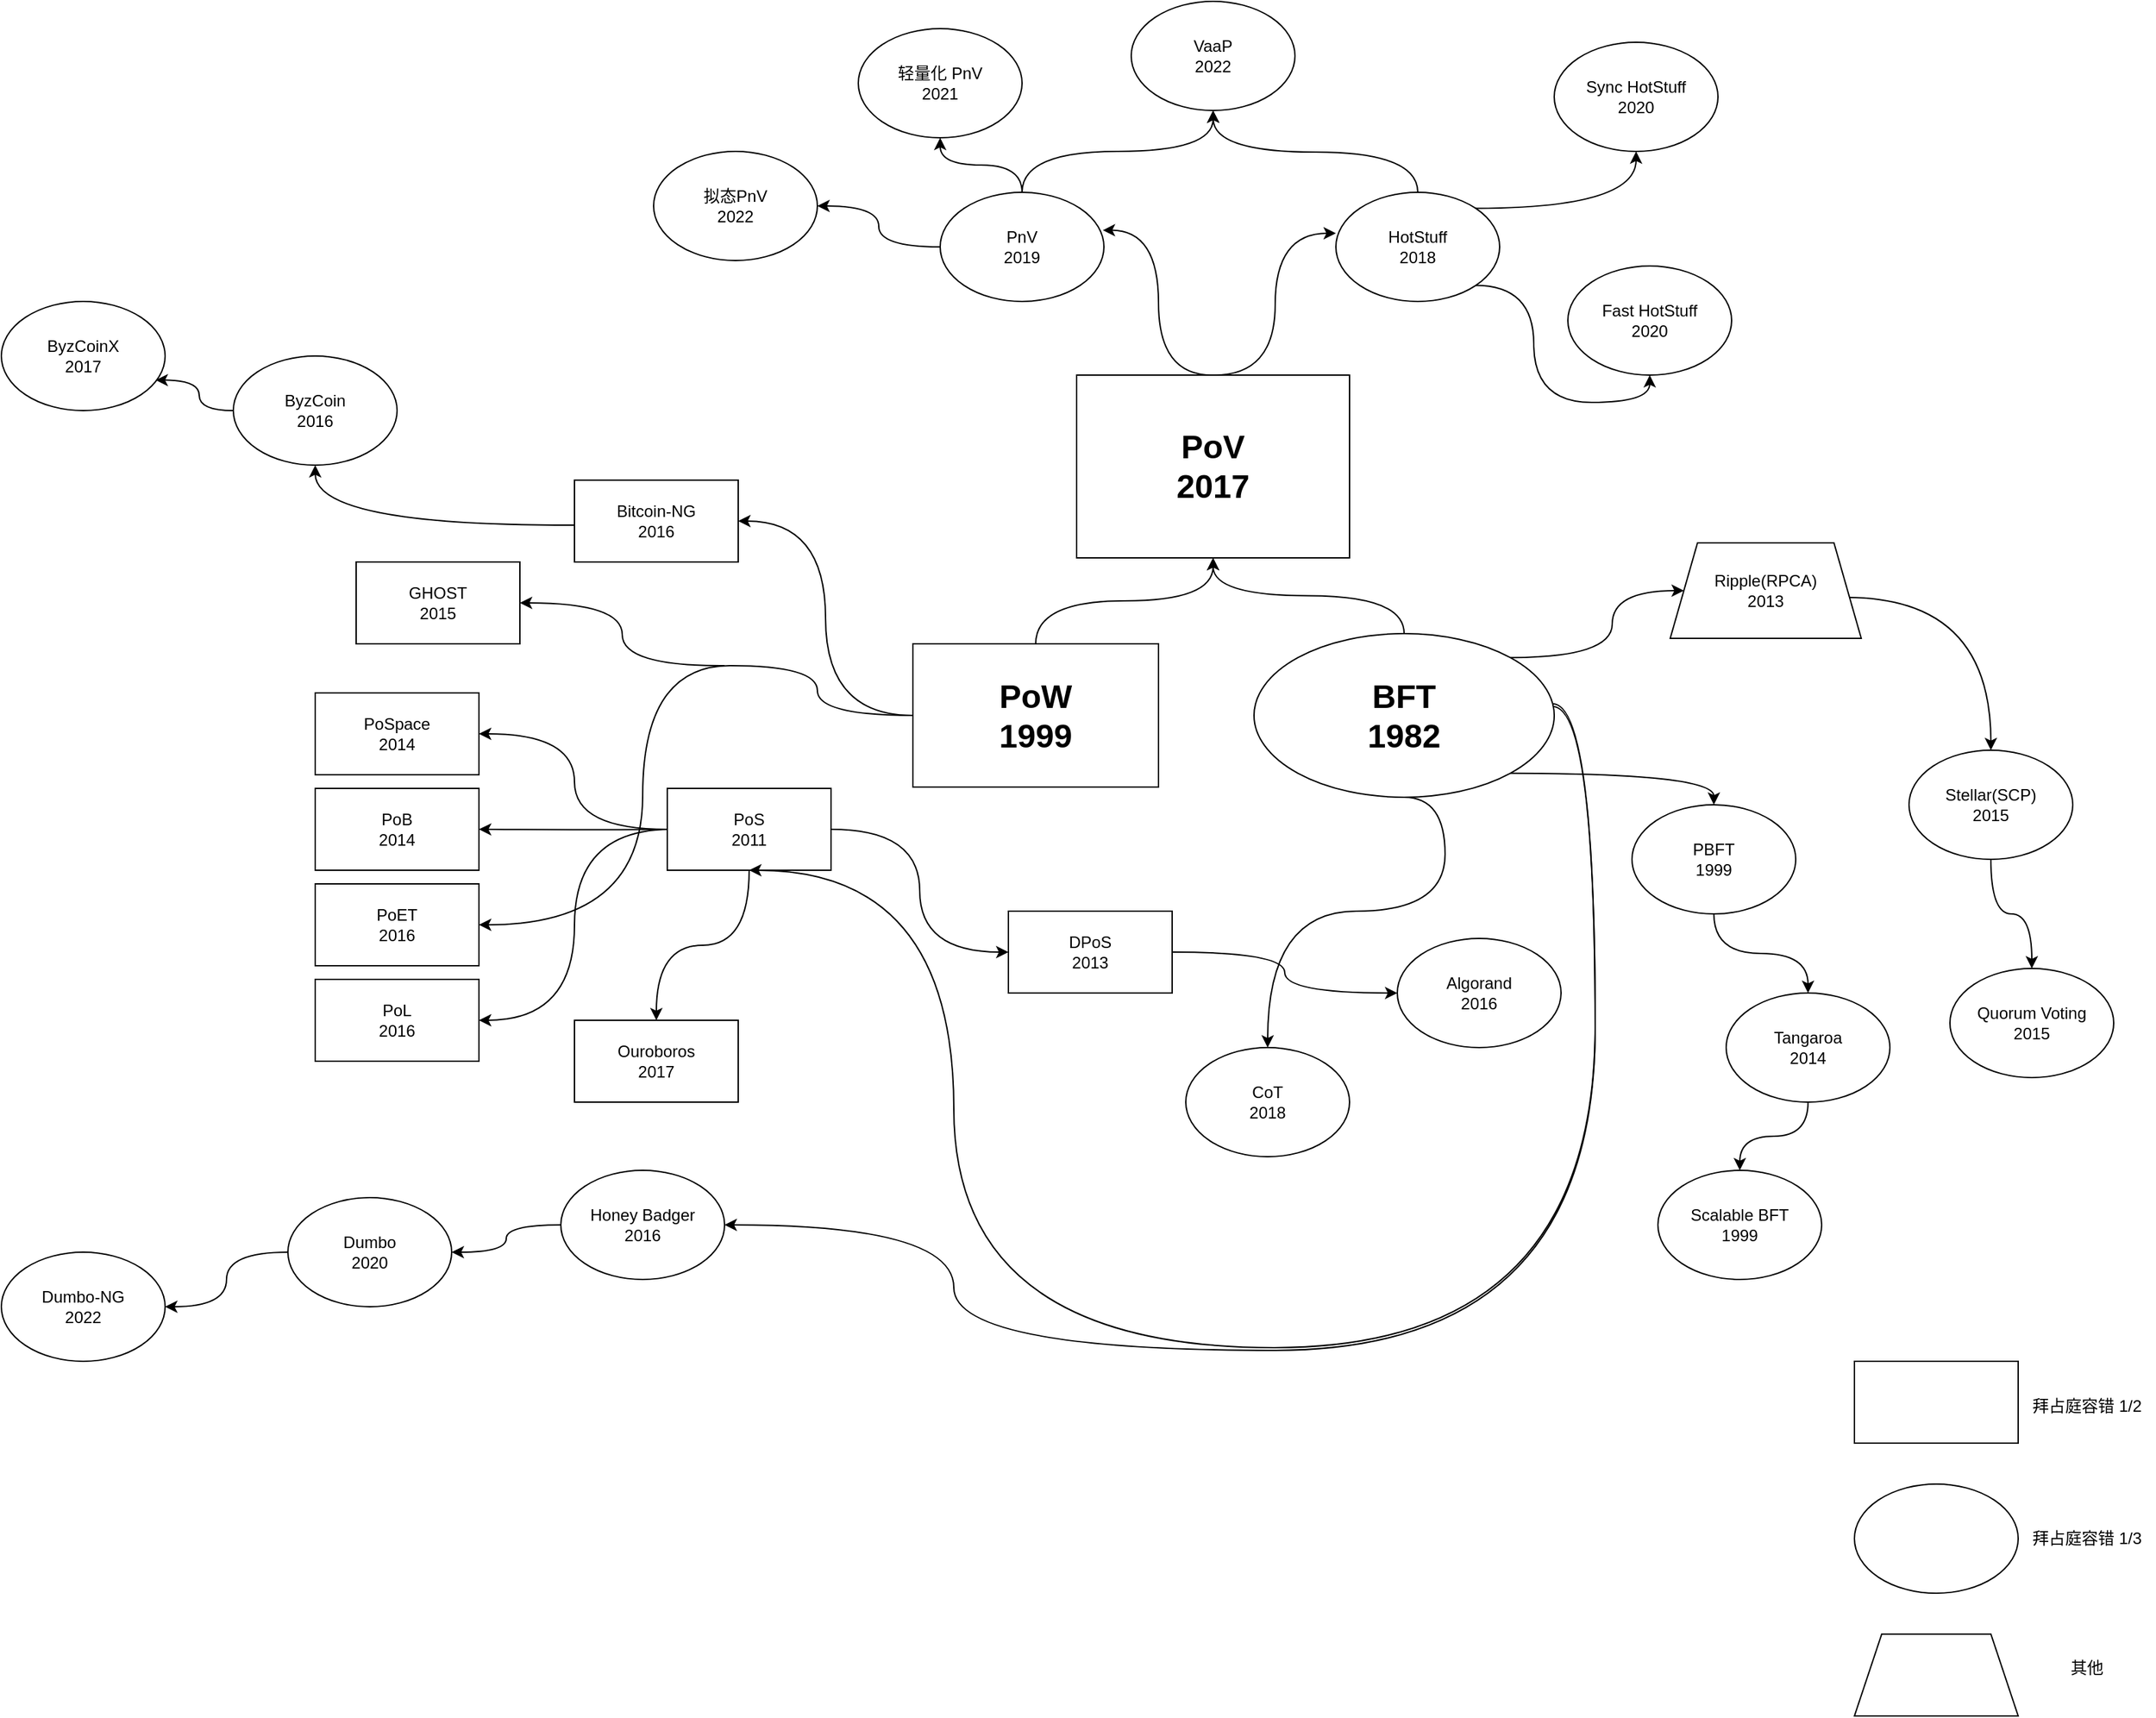 <mxfile version="24.8.4">
  <diagram name="Page-0" id="6ynVE3JUyWCL2I9uEFbG">
    <mxGraphModel dx="2193" dy="1133" grid="1" gridSize="10" guides="1" tooltips="1" connect="1" arrows="1" fold="1" page="1" pageScale="1" pageWidth="1169" pageHeight="827" math="0" shadow="0">
      <root>
        <mxCell id="0" />
        <mxCell id="1" parent="0" />
        <mxCell id="Jjx-n1GLnTYui9cO-WU7-42" style="edgeStyle=orthogonalEdgeStyle;curved=1;rounded=0;orthogonalLoop=1;jettySize=auto;html=1;entryX=0.993;entryY=0.347;entryDx=0;entryDy=0;entryPerimeter=0;exitX=0.5;exitY=0;exitDx=0;exitDy=0;" parent="1" target="Jjx-n1GLnTYui9cO-WU7-6" edge="1">
          <mxGeometry relative="1" as="geometry">
            <mxPoint x="400" y="223" as="targetPoint" />
            <mxPoint x="450" y="307" as="sourcePoint" />
          </mxGeometry>
        </mxCell>
        <mxCell id="Jjx-n1GLnTYui9cO-WU7-5" value="&lt;font style=&quot;font-size: 24px;&quot;&gt;&lt;b&gt;PoV&lt;br&gt;2017&lt;/b&gt;&lt;/font&gt;" style="rounded=0;whiteSpace=wrap;html=1;" parent="1" vertex="1">
          <mxGeometry x="350" y="307" width="200" height="134" as="geometry" />
        </mxCell>
        <mxCell id="Jjx-n1GLnTYui9cO-WU7-44" style="edgeStyle=orthogonalEdgeStyle;curved=1;rounded=0;orthogonalLoop=1;jettySize=auto;html=1;exitX=0.5;exitY=0;exitDx=0;exitDy=0;entryX=0.5;entryY=1;entryDx=0;entryDy=0;" parent="1" source="Jjx-n1GLnTYui9cO-WU7-6" target="Jjx-n1GLnTYui9cO-WU7-23" edge="1">
          <mxGeometry relative="1" as="geometry" />
        </mxCell>
        <mxCell id="Jjx-n1GLnTYui9cO-WU7-46" style="edgeStyle=orthogonalEdgeStyle;curved=1;rounded=0;orthogonalLoop=1;jettySize=auto;html=1;" parent="1" source="Jjx-n1GLnTYui9cO-WU7-6" target="Jjx-n1GLnTYui9cO-WU7-21" edge="1">
          <mxGeometry relative="1" as="geometry" />
        </mxCell>
        <mxCell id="Jjx-n1GLnTYui9cO-WU7-50" style="edgeStyle=orthogonalEdgeStyle;curved=1;rounded=0;orthogonalLoop=1;jettySize=auto;html=1;exitX=0;exitY=0.5;exitDx=0;exitDy=0;" parent="1" source="Jjx-n1GLnTYui9cO-WU7-6" target="Jjx-n1GLnTYui9cO-WU7-22" edge="1">
          <mxGeometry relative="1" as="geometry" />
        </mxCell>
        <mxCell id="Jjx-n1GLnTYui9cO-WU7-6" value="PnV&lt;br&gt;2019" style="ellipse;whiteSpace=wrap;html=1;" parent="1" vertex="1">
          <mxGeometry x="250" y="173" width="120" height="80" as="geometry" />
        </mxCell>
        <mxCell id="Jjx-n1GLnTYui9cO-WU7-45" style="edgeStyle=orthogonalEdgeStyle;curved=1;rounded=0;orthogonalLoop=1;jettySize=auto;html=1;exitX=0.5;exitY=0;exitDx=0;exitDy=0;" parent="1" source="Jjx-n1GLnTYui9cO-WU7-8" edge="1">
          <mxGeometry relative="1" as="geometry">
            <mxPoint x="450" y="113.0" as="targetPoint" />
          </mxGeometry>
        </mxCell>
        <mxCell id="Jjx-n1GLnTYui9cO-WU7-51" style="edgeStyle=orthogonalEdgeStyle;curved=1;rounded=0;orthogonalLoop=1;jettySize=auto;html=1;exitX=1;exitY=0;exitDx=0;exitDy=0;" parent="1" source="Jjx-n1GLnTYui9cO-WU7-8" target="Jjx-n1GLnTYui9cO-WU7-24" edge="1">
          <mxGeometry relative="1" as="geometry" />
        </mxCell>
        <mxCell id="Jjx-n1GLnTYui9cO-WU7-52" style="edgeStyle=orthogonalEdgeStyle;curved=1;rounded=0;orthogonalLoop=1;jettySize=auto;html=1;exitX=1;exitY=1;exitDx=0;exitDy=0;entryX=0.5;entryY=1;entryDx=0;entryDy=0;" parent="1" source="Jjx-n1GLnTYui9cO-WU7-8" target="Jjx-n1GLnTYui9cO-WU7-26" edge="1">
          <mxGeometry relative="1" as="geometry" />
        </mxCell>
        <mxCell id="Jjx-n1GLnTYui9cO-WU7-8" value="HotStuff&lt;br&gt;2018" style="ellipse;whiteSpace=wrap;html=1;" parent="1" vertex="1">
          <mxGeometry x="540" y="173" width="120" height="80" as="geometry" />
        </mxCell>
        <mxCell id="Jjx-n1GLnTYui9cO-WU7-72" style="edgeStyle=orthogonalEdgeStyle;curved=1;rounded=0;orthogonalLoop=1;jettySize=auto;html=1;entryX=1;entryY=0.5;entryDx=0;entryDy=0;" parent="1" target="Jjx-n1GLnTYui9cO-WU7-14" edge="1">
          <mxGeometry relative="1" as="geometry">
            <mxPoint x="92" y="520" as="sourcePoint" />
          </mxGeometry>
        </mxCell>
        <mxCell id="Jjx-n1GLnTYui9cO-WU7-77" style="edgeStyle=orthogonalEdgeStyle;curved=1;rounded=0;orthogonalLoop=1;jettySize=auto;html=1;entryX=1;entryY=0.5;entryDx=0;entryDy=0;exitX=0;exitY=0.5;exitDx=0;exitDy=0;" parent="1" source="FyjvSkbcfdwy83ujvMnT-1" target="Jjx-n1GLnTYui9cO-WU7-17" edge="1">
          <mxGeometry relative="1" as="geometry">
            <Array as="points">
              <mxPoint x="160" y="520" />
              <mxPoint x="32" y="520" />
              <mxPoint x="32" y="710" />
            </Array>
            <mxPoint x="92" y="520" as="sourcePoint" />
          </mxGeometry>
        </mxCell>
        <mxCell id="Jjx-n1GLnTYui9cO-WU7-80" style="edgeStyle=orthogonalEdgeStyle;curved=1;rounded=0;orthogonalLoop=1;jettySize=auto;html=1;entryX=1;entryY=0.5;entryDx=0;entryDy=0;exitX=0;exitY=0.5;exitDx=0;exitDy=0;" parent="1" source="FyjvSkbcfdwy83ujvMnT-1" target="Jjx-n1GLnTYui9cO-WU7-19" edge="1">
          <mxGeometry relative="1" as="geometry">
            <mxPoint x="90" y="520" as="sourcePoint" />
          </mxGeometry>
        </mxCell>
        <mxCell id="Jjx-n1GLnTYui9cO-WU7-67" style="edgeStyle=orthogonalEdgeStyle;curved=1;rounded=0;orthogonalLoop=1;jettySize=auto;html=1;entryX=0;entryY=0.5;entryDx=0;entryDy=0;" parent="1" source="Jjx-n1GLnTYui9cO-WU7-11" target="Jjx-n1GLnTYui9cO-WU7-12" edge="1">
          <mxGeometry relative="1" as="geometry" />
        </mxCell>
        <mxCell id="Jjx-n1GLnTYui9cO-WU7-73" style="edgeStyle=orthogonalEdgeStyle;curved=1;rounded=0;orthogonalLoop=1;jettySize=auto;html=1;entryX=1;entryY=0.5;entryDx=0;entryDy=0;" parent="1" target="Jjx-n1GLnTYui9cO-WU7-15" edge="1">
          <mxGeometry relative="1" as="geometry">
            <mxPoint x="52" y="640" as="sourcePoint" />
          </mxGeometry>
        </mxCell>
        <mxCell id="Jjx-n1GLnTYui9cO-WU7-74" style="edgeStyle=orthogonalEdgeStyle;curved=1;rounded=0;orthogonalLoop=1;jettySize=auto;html=1;entryX=1;entryY=0.5;entryDx=0;entryDy=0;" parent="1" target="Jjx-n1GLnTYui9cO-WU7-16" edge="1">
          <mxGeometry relative="1" as="geometry">
            <mxPoint x="52" y="640" as="sourcePoint" />
          </mxGeometry>
        </mxCell>
        <mxCell id="Jjx-n1GLnTYui9cO-WU7-76" style="edgeStyle=orthogonalEdgeStyle;curved=1;rounded=0;orthogonalLoop=1;jettySize=auto;html=1;entryX=1;entryY=0.5;entryDx=0;entryDy=0;" parent="1" target="Jjx-n1GLnTYui9cO-WU7-18" edge="1">
          <mxGeometry relative="1" as="geometry">
            <mxPoint x="52" y="640" as="sourcePoint" />
          </mxGeometry>
        </mxCell>
        <mxCell id="Jjx-n1GLnTYui9cO-WU7-79" style="edgeStyle=orthogonalEdgeStyle;curved=1;rounded=0;orthogonalLoop=1;jettySize=auto;html=1;" parent="1" source="Jjx-n1GLnTYui9cO-WU7-11" target="Jjx-n1GLnTYui9cO-WU7-13" edge="1">
          <mxGeometry relative="1" as="geometry" />
        </mxCell>
        <mxCell id="Jjx-n1GLnTYui9cO-WU7-11" value="PoS&lt;br&gt;2011" style="rounded=0;whiteSpace=wrap;html=1;" parent="1" vertex="1">
          <mxGeometry x="50" y="610" width="120" height="60" as="geometry" />
        </mxCell>
        <mxCell id="Jjx-n1GLnTYui9cO-WU7-66" style="edgeStyle=orthogonalEdgeStyle;curved=1;rounded=0;orthogonalLoop=1;jettySize=auto;html=1;" parent="1" source="Jjx-n1GLnTYui9cO-WU7-12" target="Jjx-n1GLnTYui9cO-WU7-34" edge="1">
          <mxGeometry relative="1" as="geometry" />
        </mxCell>
        <mxCell id="Jjx-n1GLnTYui9cO-WU7-12" value="DPoS&lt;br&gt;2013" style="rounded=0;whiteSpace=wrap;html=1;" parent="1" vertex="1">
          <mxGeometry x="300" y="700" width="120" height="60" as="geometry" />
        </mxCell>
        <mxCell id="Jjx-n1GLnTYui9cO-WU7-13" value="Ouroboros&lt;br&gt;2017" style="rounded=0;whiteSpace=wrap;html=1;" parent="1" vertex="1">
          <mxGeometry x="-18" y="780" width="120" height="60" as="geometry" />
        </mxCell>
        <mxCell id="Jjx-n1GLnTYui9cO-WU7-14" value="GHOST&lt;br&gt;2015" style="rounded=0;whiteSpace=wrap;html=1;" parent="1" vertex="1">
          <mxGeometry x="-178" y="444" width="120" height="60" as="geometry" />
        </mxCell>
        <mxCell id="Jjx-n1GLnTYui9cO-WU7-15" value="PoSpace&lt;br&gt;2014" style="rounded=0;whiteSpace=wrap;html=1;" parent="1" vertex="1">
          <mxGeometry x="-208" y="540" width="120" height="60" as="geometry" />
        </mxCell>
        <mxCell id="Jjx-n1GLnTYui9cO-WU7-16" value="PoB&lt;br&gt;2014" style="rounded=0;whiteSpace=wrap;html=1;" parent="1" vertex="1">
          <mxGeometry x="-208" y="610" width="120" height="60" as="geometry" />
        </mxCell>
        <mxCell id="Jjx-n1GLnTYui9cO-WU7-17" value="PoET&lt;br&gt;2016" style="rounded=0;whiteSpace=wrap;html=1;" parent="1" vertex="1">
          <mxGeometry x="-208" y="680" width="120" height="60" as="geometry" />
        </mxCell>
        <mxCell id="Jjx-n1GLnTYui9cO-WU7-18" value="PoL&lt;br&gt;2016" style="rounded=0;whiteSpace=wrap;html=1;" parent="1" vertex="1">
          <mxGeometry x="-208" y="750" width="120" height="60" as="geometry" />
        </mxCell>
        <mxCell id="Jjx-n1GLnTYui9cO-WU7-81" style="edgeStyle=orthogonalEdgeStyle;curved=1;rounded=0;orthogonalLoop=1;jettySize=auto;html=1;" parent="1" target="Jjx-n1GLnTYui9cO-WU7-38" edge="1">
          <mxGeometry relative="1" as="geometry">
            <mxPoint x="-18" y="417" as="sourcePoint" />
          </mxGeometry>
        </mxCell>
        <mxCell id="Jjx-n1GLnTYui9cO-WU7-19" value="Bitcoin-NG&lt;br&gt;2016" style="rounded=0;whiteSpace=wrap;html=1;" parent="1" vertex="1">
          <mxGeometry x="-18" y="384" width="120" height="60" as="geometry" />
        </mxCell>
        <mxCell id="Jjx-n1GLnTYui9cO-WU7-57" style="edgeStyle=orthogonalEdgeStyle;curved=1;rounded=0;orthogonalLoop=1;jettySize=auto;html=1;entryX=0.5;entryY=0;entryDx=0;entryDy=0;" parent="1" target="Jjx-n1GLnTYui9cO-WU7-30" edge="1">
          <mxGeometry relative="1" as="geometry">
            <mxPoint x="915" y="470" as="sourcePoint" />
            <mxPoint x="1055" y="582" as="targetPoint" />
          </mxGeometry>
        </mxCell>
        <mxCell id="Jjx-n1GLnTYui9cO-WU7-21" value="轻量化 PnV&lt;br&gt;2021" style="ellipse;whiteSpace=wrap;html=1;" parent="1" vertex="1">
          <mxGeometry x="190" y="53" width="120" height="80" as="geometry" />
        </mxCell>
        <mxCell id="Jjx-n1GLnTYui9cO-WU7-22" value="拟态PnV&lt;br&gt;2022" style="ellipse;whiteSpace=wrap;html=1;" parent="1" vertex="1">
          <mxGeometry x="40" y="143" width="120" height="80" as="geometry" />
        </mxCell>
        <mxCell id="Jjx-n1GLnTYui9cO-WU7-23" value="VaaP&lt;br&gt;2022" style="ellipse;whiteSpace=wrap;html=1;" parent="1" vertex="1">
          <mxGeometry x="390" y="33" width="120" height="80" as="geometry" />
        </mxCell>
        <mxCell id="Jjx-n1GLnTYui9cO-WU7-24" value="Sync HotStuff&lt;br&gt;2020" style="ellipse;whiteSpace=wrap;html=1;" parent="1" vertex="1">
          <mxGeometry x="700" y="63" width="120" height="80" as="geometry" />
        </mxCell>
        <mxCell id="Jjx-n1GLnTYui9cO-WU7-26" value="Fast HotStuff&lt;br&gt;2020" style="ellipse;whiteSpace=wrap;html=1;" parent="1" vertex="1">
          <mxGeometry x="710" y="227" width="120" height="80" as="geometry" />
        </mxCell>
        <mxCell id="Jjx-n1GLnTYui9cO-WU7-60" style="edgeStyle=orthogonalEdgeStyle;curved=1;rounded=0;orthogonalLoop=1;jettySize=auto;html=1;" parent="1" source="Jjx-n1GLnTYui9cO-WU7-27" target="Jjx-n1GLnTYui9cO-WU7-28" edge="1">
          <mxGeometry relative="1" as="geometry" />
        </mxCell>
        <mxCell id="Jjx-n1GLnTYui9cO-WU7-27" value="PBFT&lt;br&gt;1999" style="ellipse;whiteSpace=wrap;html=1;" parent="1" vertex="1">
          <mxGeometry x="757" y="622" width="120" height="80" as="geometry" />
        </mxCell>
        <mxCell id="Jjx-n1GLnTYui9cO-WU7-62" style="edgeStyle=orthogonalEdgeStyle;curved=1;rounded=0;orthogonalLoop=1;jettySize=auto;html=1;" parent="1" source="Jjx-n1GLnTYui9cO-WU7-28" target="Jjx-n1GLnTYui9cO-WU7-29" edge="1">
          <mxGeometry relative="1" as="geometry" />
        </mxCell>
        <mxCell id="Jjx-n1GLnTYui9cO-WU7-28" value="Tangaroa&lt;br&gt;2014" style="ellipse;whiteSpace=wrap;html=1;" parent="1" vertex="1">
          <mxGeometry x="826" y="760" width="120" height="80" as="geometry" />
        </mxCell>
        <mxCell id="Jjx-n1GLnTYui9cO-WU7-29" value="Scalable BFT&lt;br&gt;1999" style="ellipse;whiteSpace=wrap;html=1;" parent="1" vertex="1">
          <mxGeometry x="776" y="890" width="120" height="80" as="geometry" />
        </mxCell>
        <mxCell id="Jjx-n1GLnTYui9cO-WU7-59" style="edgeStyle=orthogonalEdgeStyle;curved=1;rounded=0;orthogonalLoop=1;jettySize=auto;html=1;" parent="1" source="Jjx-n1GLnTYui9cO-WU7-30" target="Jjx-n1GLnTYui9cO-WU7-32" edge="1">
          <mxGeometry relative="1" as="geometry" />
        </mxCell>
        <mxCell id="Jjx-n1GLnTYui9cO-WU7-30" value="Stellar(SCP)&lt;br&gt;2015" style="ellipse;whiteSpace=wrap;html=1;" parent="1" vertex="1">
          <mxGeometry x="960" y="582" width="120" height="80" as="geometry" />
        </mxCell>
        <mxCell id="Jjx-n1GLnTYui9cO-WU7-32" value="Quorum Voting&lt;br&gt;2015" style="ellipse;whiteSpace=wrap;html=1;" parent="1" vertex="1">
          <mxGeometry x="990" y="742" width="120" height="80" as="geometry" />
        </mxCell>
        <mxCell id="Jjx-n1GLnTYui9cO-WU7-33" value="CoT&lt;br&gt;2018" style="ellipse;whiteSpace=wrap;html=1;" parent="1" vertex="1">
          <mxGeometry x="430" y="800" width="120" height="80" as="geometry" />
        </mxCell>
        <mxCell id="Jjx-n1GLnTYui9cO-WU7-34" value="Algorand&lt;br&gt;2016" style="ellipse;whiteSpace=wrap;html=1;" parent="1" vertex="1">
          <mxGeometry x="585" y="720" width="120" height="80" as="geometry" />
        </mxCell>
        <mxCell id="Jjx-n1GLnTYui9cO-WU7-70" style="edgeStyle=orthogonalEdgeStyle;curved=1;rounded=0;orthogonalLoop=1;jettySize=auto;html=1;entryX=1;entryY=0.5;entryDx=0;entryDy=0;" parent="1" source="Jjx-n1GLnTYui9cO-WU7-35" target="Jjx-n1GLnTYui9cO-WU7-36" edge="1">
          <mxGeometry relative="1" as="geometry" />
        </mxCell>
        <mxCell id="Jjx-n1GLnTYui9cO-WU7-35" value="Honey Badger&lt;br&gt;2016" style="ellipse;whiteSpace=wrap;html=1;" parent="1" vertex="1">
          <mxGeometry x="-28" y="890" width="120" height="80" as="geometry" />
        </mxCell>
        <mxCell id="Jjx-n1GLnTYui9cO-WU7-71" style="edgeStyle=orthogonalEdgeStyle;curved=1;rounded=0;orthogonalLoop=1;jettySize=auto;html=1;entryX=1;entryY=0.5;entryDx=0;entryDy=0;" parent="1" source="Jjx-n1GLnTYui9cO-WU7-36" target="Jjx-n1GLnTYui9cO-WU7-37" edge="1">
          <mxGeometry relative="1" as="geometry" />
        </mxCell>
        <mxCell id="Jjx-n1GLnTYui9cO-WU7-36" value="Dumbo&lt;br&gt;2020" style="ellipse;whiteSpace=wrap;html=1;" parent="1" vertex="1">
          <mxGeometry x="-228" y="910" width="120" height="80" as="geometry" />
        </mxCell>
        <mxCell id="Jjx-n1GLnTYui9cO-WU7-37" value="Dumbo-NG&lt;br&gt;2022" style="ellipse;whiteSpace=wrap;html=1;" parent="1" vertex="1">
          <mxGeometry x="-438" y="950" width="120" height="80" as="geometry" />
        </mxCell>
        <mxCell id="Jjx-n1GLnTYui9cO-WU7-38" value="ByzCoin&lt;br&gt;2016" style="ellipse;whiteSpace=wrap;html=1;" parent="1" vertex="1">
          <mxGeometry x="-268" y="293" width="120" height="80" as="geometry" />
        </mxCell>
        <mxCell id="Jjx-n1GLnTYui9cO-WU7-39" value="ByzCoinX&lt;br&gt;2017" style="ellipse;whiteSpace=wrap;html=1;" parent="1" vertex="1">
          <mxGeometry x="-438" y="253" width="120" height="80" as="geometry" />
        </mxCell>
        <mxCell id="Jjx-n1GLnTYui9cO-WU7-43" style="edgeStyle=orthogonalEdgeStyle;curved=1;rounded=0;orthogonalLoop=1;jettySize=auto;html=1;exitX=0.5;exitY=0;exitDx=0;exitDy=0;entryX=0;entryY=0.375;entryDx=0;entryDy=0;entryPerimeter=0;" parent="1" target="Jjx-n1GLnTYui9cO-WU7-8" edge="1">
          <mxGeometry relative="1" as="geometry">
            <mxPoint x="450" y="307" as="sourcePoint" />
          </mxGeometry>
        </mxCell>
        <mxCell id="Jjx-n1GLnTYui9cO-WU7-56" style="edgeStyle=orthogonalEdgeStyle;curved=1;rounded=0;orthogonalLoop=1;jettySize=auto;html=1;exitX=1;exitY=1;exitDx=0;exitDy=0;" parent="1" source="Jjx-n1GLnTYui9cO-WU7-53" target="Jjx-n1GLnTYui9cO-WU7-27" edge="1">
          <mxGeometry relative="1" as="geometry" />
        </mxCell>
        <mxCell id="Jjx-n1GLnTYui9cO-WU7-65" style="edgeStyle=orthogonalEdgeStyle;curved=1;rounded=0;orthogonalLoop=1;jettySize=auto;html=1;exitX=0.5;exitY=1;exitDx=0;exitDy=0;" parent="1" source="Jjx-n1GLnTYui9cO-WU7-53" target="Jjx-n1GLnTYui9cO-WU7-33" edge="1">
          <mxGeometry relative="1" as="geometry">
            <Array as="points">
              <mxPoint x="620" y="700" />
              <mxPoint x="490" y="700" />
            </Array>
          </mxGeometry>
        </mxCell>
        <mxCell id="Jjx-n1GLnTYui9cO-WU7-68" style="edgeStyle=orthogonalEdgeStyle;curved=1;rounded=0;orthogonalLoop=1;jettySize=auto;html=1;exitX=1;exitY=1;exitDx=0;exitDy=0;entryX=0.5;entryY=1;entryDx=0;entryDy=0;" parent="1" source="Jjx-n1GLnTYui9cO-WU7-53" target="Jjx-n1GLnTYui9cO-WU7-11" edge="1">
          <mxGeometry relative="1" as="geometry">
            <Array as="points">
              <mxPoint x="730" y="548" />
              <mxPoint x="730" y="1020" />
              <mxPoint x="260" y="1020" />
            </Array>
          </mxGeometry>
        </mxCell>
        <mxCell id="Jjx-n1GLnTYui9cO-WU7-69" style="edgeStyle=orthogonalEdgeStyle;curved=1;rounded=0;orthogonalLoop=1;jettySize=auto;html=1;exitX=1;exitY=1;exitDx=0;exitDy=0;entryX=1;entryY=0.5;entryDx=0;entryDy=0;" parent="1" target="Jjx-n1GLnTYui9cO-WU7-35" edge="1" source="Jjx-n1GLnTYui9cO-WU7-53">
          <mxGeometry relative="1" as="geometry">
            <mxPoint x="662" y="550" as="sourcePoint" />
            <mxPoint x="260" y="672" as="targetPoint" />
            <Array as="points">
              <mxPoint x="730" y="550" />
              <mxPoint x="730" y="1022" />
              <mxPoint x="260" y="1022" />
              <mxPoint x="260" y="930" />
            </Array>
          </mxGeometry>
        </mxCell>
        <mxCell id="Jjx-n1GLnTYui9cO-WU7-82" style="edgeStyle=orthogonalEdgeStyle;curved=1;rounded=0;orthogonalLoop=1;jettySize=auto;html=1;entryX=0.942;entryY=0.721;entryDx=0;entryDy=0;entryPerimeter=0;" parent="1" source="Jjx-n1GLnTYui9cO-WU7-38" target="Jjx-n1GLnTYui9cO-WU7-39" edge="1">
          <mxGeometry relative="1" as="geometry" />
        </mxCell>
        <mxCell id="Jjx-n1GLnTYui9cO-WU7-83" value="Ripple(RPCA)&lt;br&gt;2013" style="shape=trapezoid;perimeter=trapezoidPerimeter;whiteSpace=wrap;html=1;fixedSize=1;" parent="1" vertex="1">
          <mxGeometry x="785" y="430" width="140" height="70" as="geometry" />
        </mxCell>
        <mxCell id="Jjx-n1GLnTYui9cO-WU7-84" value="" style="rounded=0;whiteSpace=wrap;html=1;" parent="1" vertex="1">
          <mxGeometry x="920" y="1030" width="120" height="60" as="geometry" />
        </mxCell>
        <mxCell id="Jjx-n1GLnTYui9cO-WU7-85" value="拜占庭容错 1/2" style="text;html=1;align=center;verticalAlign=middle;resizable=0;points=[];autosize=1;strokeColor=none;fillColor=none;" parent="1" vertex="1">
          <mxGeometry x="1040" y="1048" width="100" height="30" as="geometry" />
        </mxCell>
        <mxCell id="Jjx-n1GLnTYui9cO-WU7-86" value="" style="ellipse;whiteSpace=wrap;html=1;" parent="1" vertex="1">
          <mxGeometry x="920" y="1120" width="120" height="80" as="geometry" />
        </mxCell>
        <mxCell id="Jjx-n1GLnTYui9cO-WU7-87" value="拜占庭容错 1/3" style="text;html=1;align=center;verticalAlign=middle;resizable=0;points=[];autosize=1;strokeColor=none;fillColor=none;" parent="1" vertex="1">
          <mxGeometry x="1040" y="1145" width="100" height="30" as="geometry" />
        </mxCell>
        <mxCell id="Jjx-n1GLnTYui9cO-WU7-90" value="" style="shape=trapezoid;perimeter=trapezoidPerimeter;whiteSpace=wrap;html=1;fixedSize=1;" parent="1" vertex="1">
          <mxGeometry x="920" y="1230" width="120" height="60" as="geometry" />
        </mxCell>
        <mxCell id="Jjx-n1GLnTYui9cO-WU7-91" value="其他" style="text;html=1;align=center;verticalAlign=middle;resizable=0;points=[];autosize=1;strokeColor=none;fillColor=none;" parent="1" vertex="1">
          <mxGeometry x="1065" y="1240" width="50" height="30" as="geometry" />
        </mxCell>
        <mxCell id="FyjvSkbcfdwy83ujvMnT-7" style="edgeStyle=orthogonalEdgeStyle;curved=1;rounded=0;orthogonalLoop=1;jettySize=auto;html=1;entryX=0.5;entryY=1;entryDx=0;entryDy=0;" edge="1" parent="1" source="FyjvSkbcfdwy83ujvMnT-1" target="Jjx-n1GLnTYui9cO-WU7-5">
          <mxGeometry relative="1" as="geometry">
            <mxPoint x="450" y="450" as="targetPoint" />
          </mxGeometry>
        </mxCell>
        <mxCell id="FyjvSkbcfdwy83ujvMnT-1" value="&lt;font style=&quot;font-size: 24px;&quot;&gt;&lt;b&gt;PoW&lt;br&gt;1999&lt;/b&gt;&lt;/font&gt;" style="rounded=0;whiteSpace=wrap;html=1;" vertex="1" parent="1">
          <mxGeometry x="230" y="504" width="180" height="105" as="geometry" />
        </mxCell>
        <mxCell id="FyjvSkbcfdwy83ujvMnT-8" style="edgeStyle=orthogonalEdgeStyle;curved=1;rounded=0;orthogonalLoop=1;jettySize=auto;html=1;entryX=0.5;entryY=1;entryDx=0;entryDy=0;" edge="1" parent="1" source="Jjx-n1GLnTYui9cO-WU7-53" target="Jjx-n1GLnTYui9cO-WU7-5">
          <mxGeometry relative="1" as="geometry" />
        </mxCell>
        <mxCell id="FyjvSkbcfdwy83ujvMnT-9" style="edgeStyle=orthogonalEdgeStyle;curved=1;rounded=0;orthogonalLoop=1;jettySize=auto;html=1;exitX=1;exitY=0;exitDx=0;exitDy=0;entryX=0;entryY=0.5;entryDx=0;entryDy=0;" edge="1" parent="1" source="Jjx-n1GLnTYui9cO-WU7-53" target="Jjx-n1GLnTYui9cO-WU7-83">
          <mxGeometry relative="1" as="geometry" />
        </mxCell>
        <mxCell id="Jjx-n1GLnTYui9cO-WU7-53" value="&lt;font style=&quot;font-size: 24px;&quot;&gt;&lt;b&gt;BFT&lt;br&gt;1982&lt;/b&gt;&lt;/font&gt;" style="ellipse;whiteSpace=wrap;html=1;" parent="1" vertex="1">
          <mxGeometry x="480" y="496.5" width="220" height="120" as="geometry" />
        </mxCell>
      </root>
    </mxGraphModel>
  </diagram>
</mxfile>
